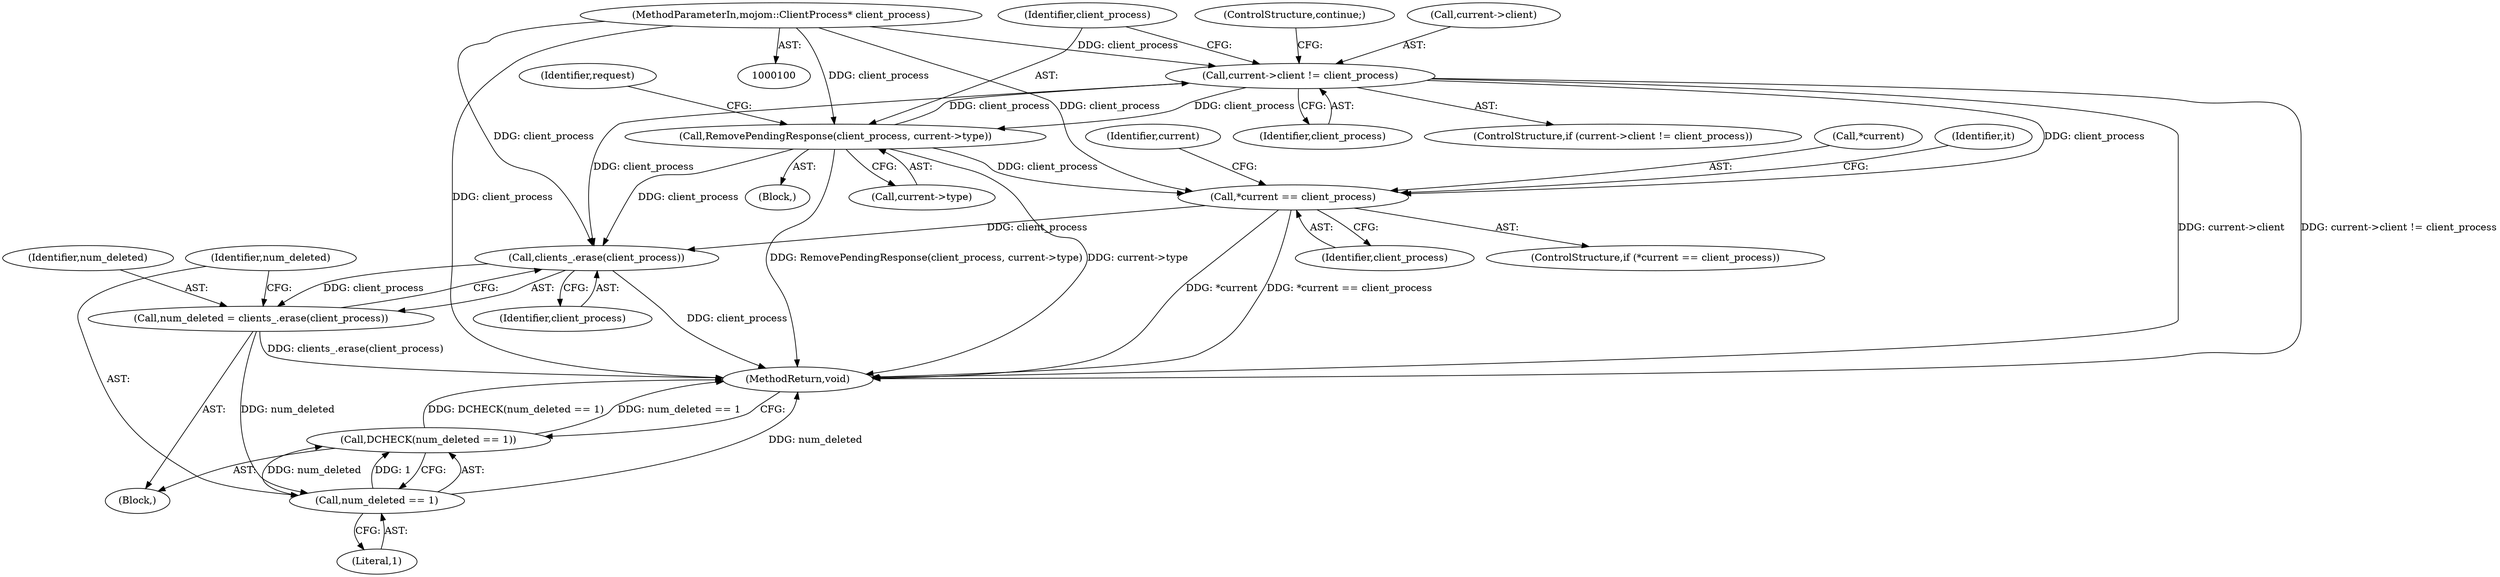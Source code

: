 digraph "0_Chrome_fa76a9f7ef6a028f83f97c181b150ecfd2b13be1_4@pointer" {
"1000127" [label="(Call,current->client != client_process)"];
"1000133" [label="(Call,RemovePendingResponse(client_process, current->type))"];
"1000127" [label="(Call,current->client != client_process)"];
"1000101" [label="(MethodParameterIn,mojom::ClientProcess* client_process)"];
"1000164" [label="(Call,*current == client_process)"];
"1000188" [label="(Call,clients_.erase(client_process))"];
"1000186" [label="(Call,num_deleted = clients_.erase(client_process))"];
"1000191" [label="(Call,num_deleted == 1)"];
"1000190" [label="(Call,DCHECK(num_deleted == 1))"];
"1000189" [label="(Identifier,client_process)"];
"1000102" [label="(Block,)"];
"1000101" [label="(MethodParameterIn,mojom::ClientProcess* client_process)"];
"1000170" [label="(Identifier,current)"];
"1000163" [label="(ControlStructure,if (*current == client_process))"];
"1000167" [label="(Identifier,client_process)"];
"1000120" [label="(Block,)"];
"1000194" [label="(MethodReturn,void)"];
"1000127" [label="(Call,current->client != client_process)"];
"1000133" [label="(Call,RemovePendingResponse(client_process, current->type))"];
"1000193" [label="(Literal,1)"];
"1000135" [label="(Call,current->type)"];
"1000191" [label="(Call,num_deleted == 1)"];
"1000190" [label="(Call,DCHECK(num_deleted == 1))"];
"1000186" [label="(Call,num_deleted = clients_.erase(client_process))"];
"1000187" [label="(Identifier,num_deleted)"];
"1000131" [label="(Identifier,client_process)"];
"1000128" [label="(Call,current->client)"];
"1000165" [label="(Call,*current)"];
"1000192" [label="(Identifier,num_deleted)"];
"1000134" [label="(Identifier,client_process)"];
"1000155" [label="(Identifier,it)"];
"1000164" [label="(Call,*current == client_process)"];
"1000126" [label="(ControlStructure,if (current->client != client_process))"];
"1000132" [label="(ControlStructure,continue;)"];
"1000140" [label="(Identifier,request)"];
"1000188" [label="(Call,clients_.erase(client_process))"];
"1000127" -> "1000126"  [label="AST: "];
"1000127" -> "1000131"  [label="CFG: "];
"1000128" -> "1000127"  [label="AST: "];
"1000131" -> "1000127"  [label="AST: "];
"1000132" -> "1000127"  [label="CFG: "];
"1000134" -> "1000127"  [label="CFG: "];
"1000127" -> "1000194"  [label="DDG: current->client != client_process"];
"1000127" -> "1000194"  [label="DDG: current->client"];
"1000133" -> "1000127"  [label="DDG: client_process"];
"1000101" -> "1000127"  [label="DDG: client_process"];
"1000127" -> "1000133"  [label="DDG: client_process"];
"1000127" -> "1000164"  [label="DDG: client_process"];
"1000127" -> "1000188"  [label="DDG: client_process"];
"1000133" -> "1000120"  [label="AST: "];
"1000133" -> "1000135"  [label="CFG: "];
"1000134" -> "1000133"  [label="AST: "];
"1000135" -> "1000133"  [label="AST: "];
"1000140" -> "1000133"  [label="CFG: "];
"1000133" -> "1000194"  [label="DDG: RemovePendingResponse(client_process, current->type)"];
"1000133" -> "1000194"  [label="DDG: current->type"];
"1000101" -> "1000133"  [label="DDG: client_process"];
"1000133" -> "1000164"  [label="DDG: client_process"];
"1000133" -> "1000188"  [label="DDG: client_process"];
"1000101" -> "1000100"  [label="AST: "];
"1000101" -> "1000194"  [label="DDG: client_process"];
"1000101" -> "1000164"  [label="DDG: client_process"];
"1000101" -> "1000188"  [label="DDG: client_process"];
"1000164" -> "1000163"  [label="AST: "];
"1000164" -> "1000167"  [label="CFG: "];
"1000165" -> "1000164"  [label="AST: "];
"1000167" -> "1000164"  [label="AST: "];
"1000155" -> "1000164"  [label="CFG: "];
"1000170" -> "1000164"  [label="CFG: "];
"1000164" -> "1000194"  [label="DDG: *current == client_process"];
"1000164" -> "1000194"  [label="DDG: *current"];
"1000164" -> "1000188"  [label="DDG: client_process"];
"1000188" -> "1000186"  [label="AST: "];
"1000188" -> "1000189"  [label="CFG: "];
"1000189" -> "1000188"  [label="AST: "];
"1000186" -> "1000188"  [label="CFG: "];
"1000188" -> "1000194"  [label="DDG: client_process"];
"1000188" -> "1000186"  [label="DDG: client_process"];
"1000186" -> "1000102"  [label="AST: "];
"1000187" -> "1000186"  [label="AST: "];
"1000192" -> "1000186"  [label="CFG: "];
"1000186" -> "1000194"  [label="DDG: clients_.erase(client_process)"];
"1000186" -> "1000191"  [label="DDG: num_deleted"];
"1000191" -> "1000190"  [label="AST: "];
"1000191" -> "1000193"  [label="CFG: "];
"1000192" -> "1000191"  [label="AST: "];
"1000193" -> "1000191"  [label="AST: "];
"1000190" -> "1000191"  [label="CFG: "];
"1000191" -> "1000194"  [label="DDG: num_deleted"];
"1000191" -> "1000190"  [label="DDG: num_deleted"];
"1000191" -> "1000190"  [label="DDG: 1"];
"1000190" -> "1000102"  [label="AST: "];
"1000194" -> "1000190"  [label="CFG: "];
"1000190" -> "1000194"  [label="DDG: DCHECK(num_deleted == 1)"];
"1000190" -> "1000194"  [label="DDG: num_deleted == 1"];
}
